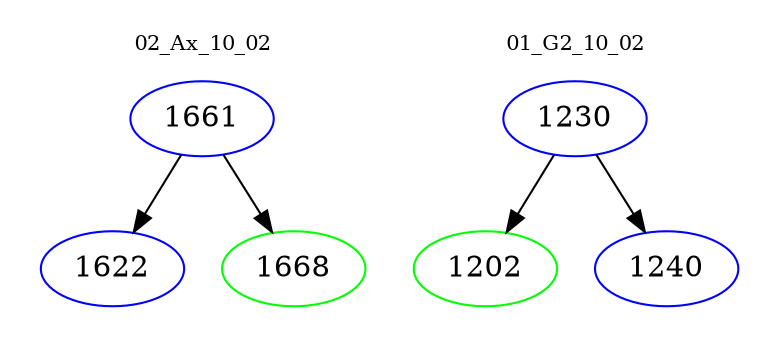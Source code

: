 digraph{
subgraph cluster_0 {
color = white
label = "02_Ax_10_02";
fontsize=10;
T0_1661 [label="1661", color="blue"]
T0_1661 -> T0_1622 [color="black"]
T0_1622 [label="1622", color="blue"]
T0_1661 -> T0_1668 [color="black"]
T0_1668 [label="1668", color="green"]
}
subgraph cluster_1 {
color = white
label = "01_G2_10_02";
fontsize=10;
T1_1230 [label="1230", color="blue"]
T1_1230 -> T1_1202 [color="black"]
T1_1202 [label="1202", color="green"]
T1_1230 -> T1_1240 [color="black"]
T1_1240 [label="1240", color="blue"]
}
}
